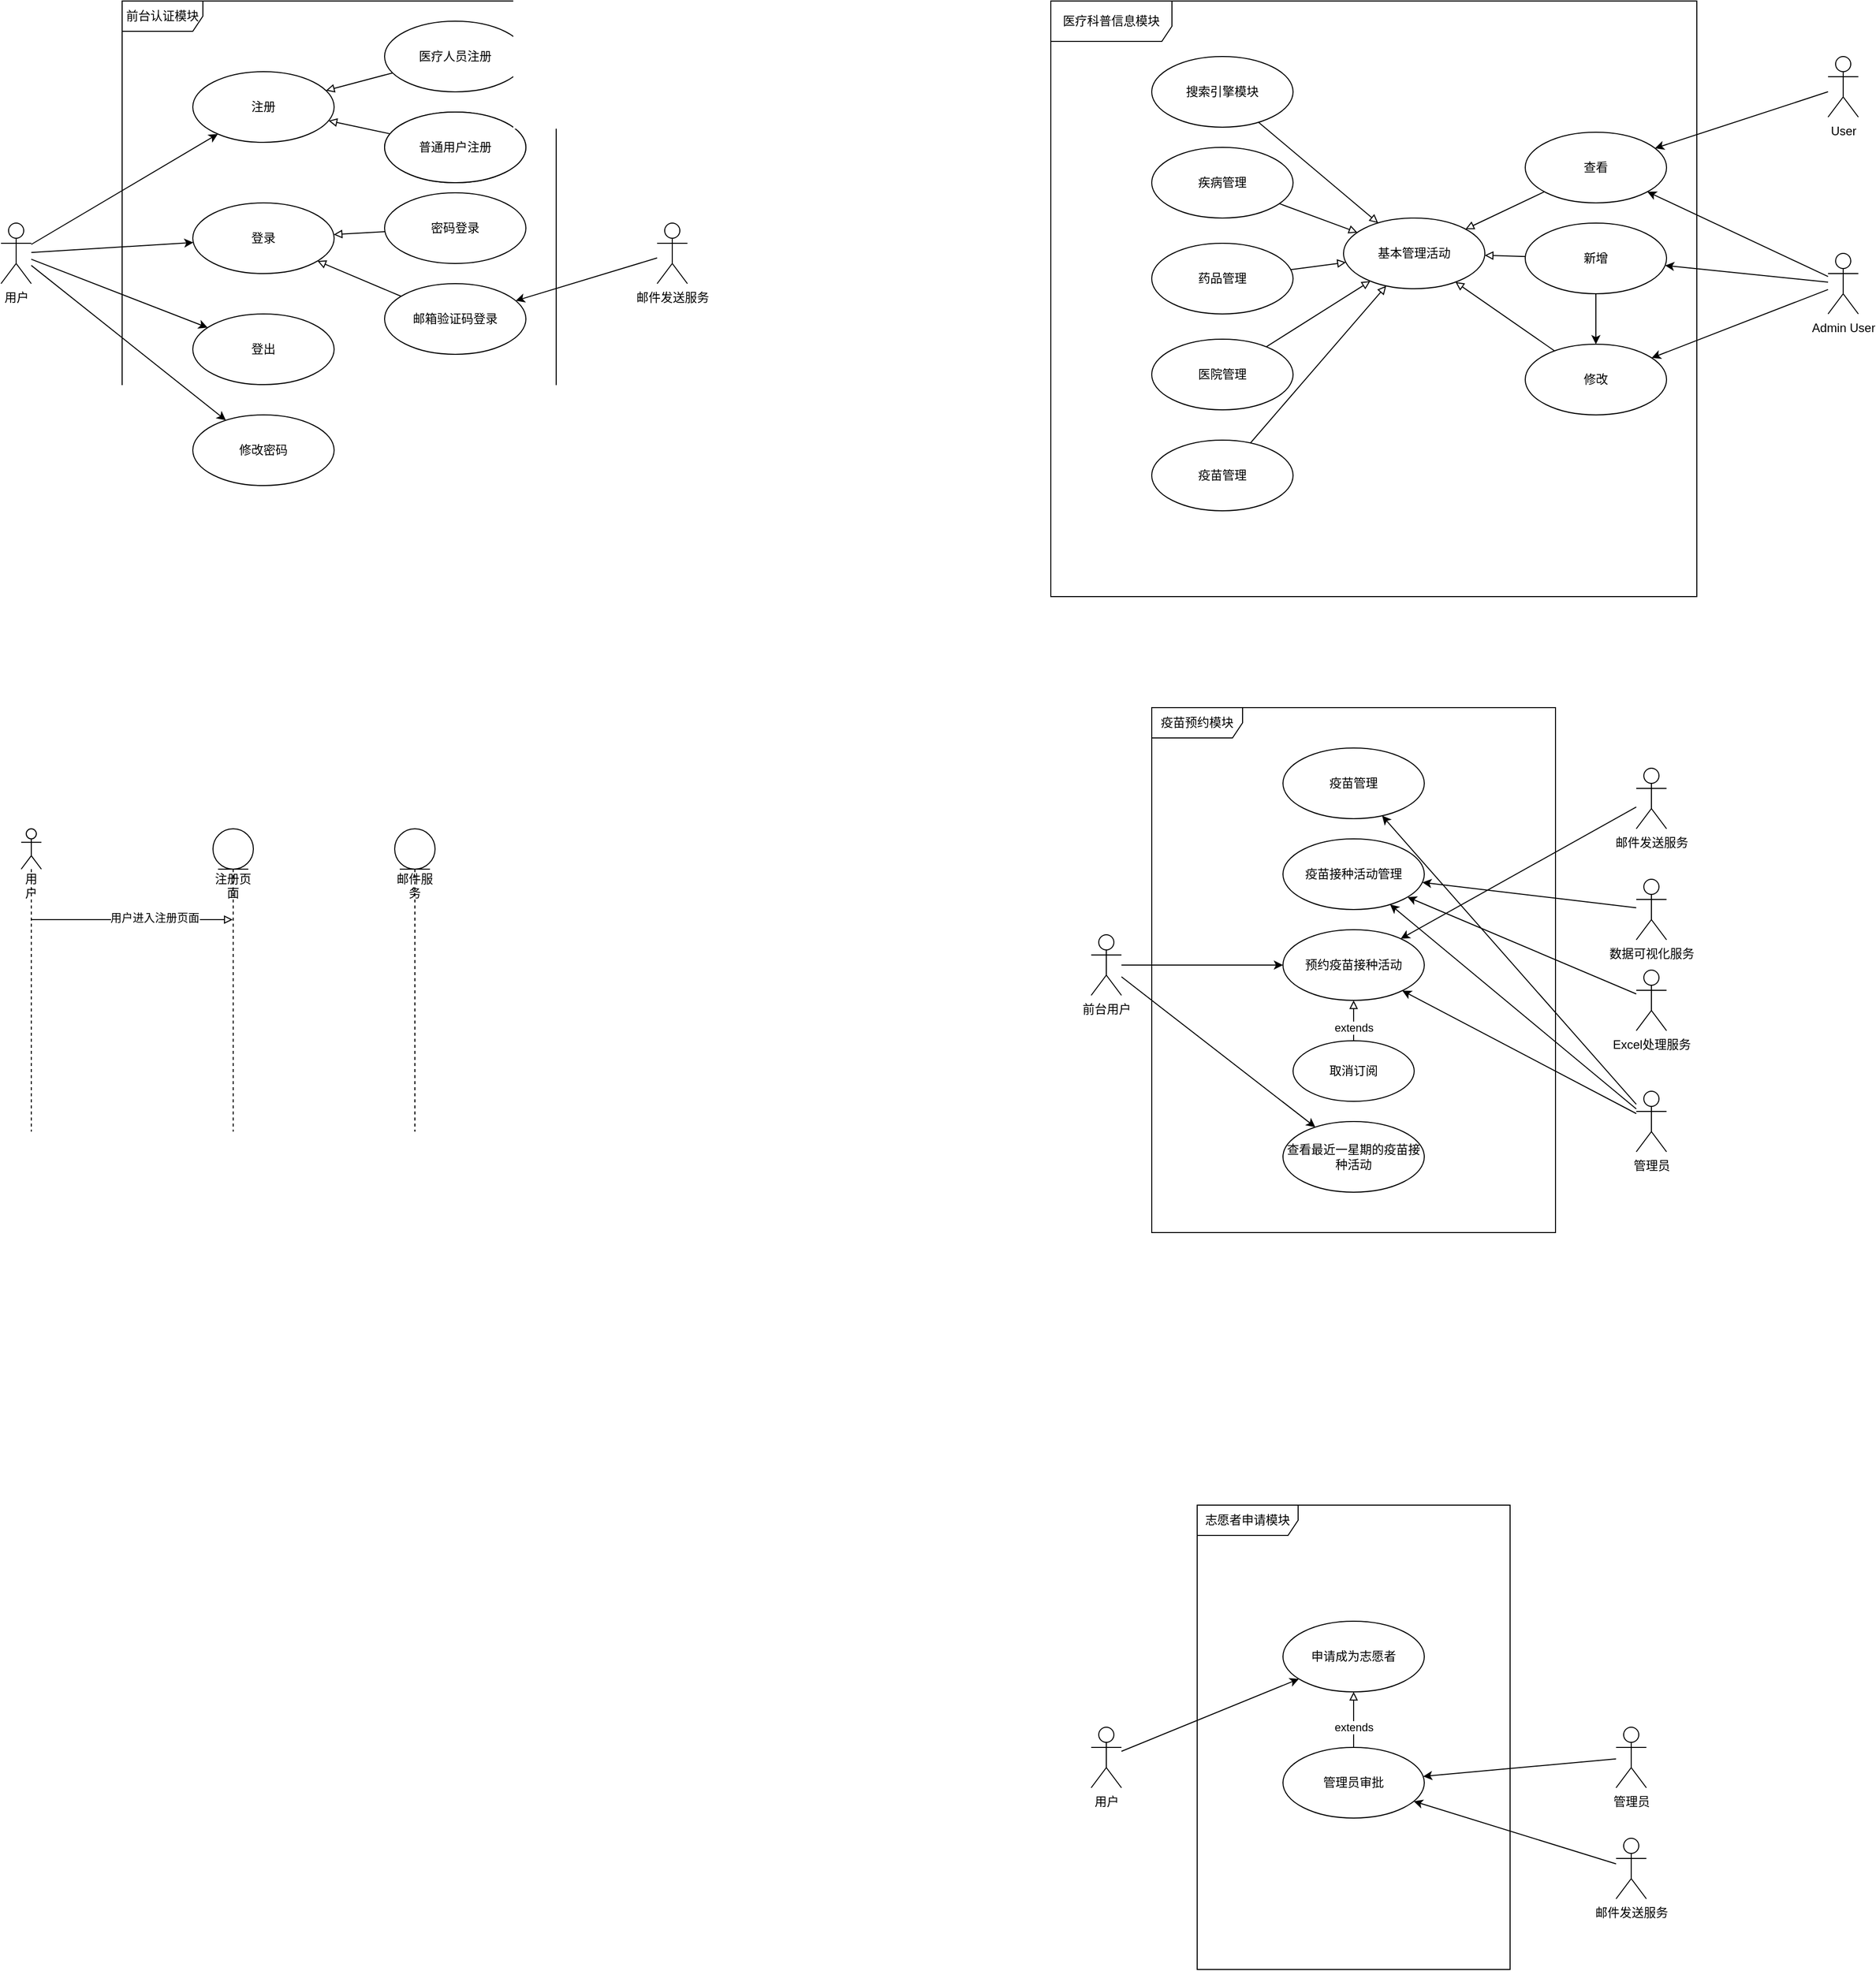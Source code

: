 <mxfile version="16.5.1" type="device"><diagram id="JjqcZy5zOVW6nlWrID1R" name="Page-1"><mxGraphModel dx="1422" dy="861" grid="1" gridSize="10" guides="1" tooltips="1" connect="1" arrows="1" fold="1" page="1" pageScale="1" pageWidth="4681" pageHeight="3300" math="0" shadow="0"><root><mxCell id="0"/><mxCell id="1" parent="0"/><mxCell id="sr4eY9ujLESjCn0VP-ns-10" style="edgeStyle=none;rounded=0;orthogonalLoop=1;jettySize=auto;html=1;endArrow=classic;endFill=1;" parent="1" source="sr4eY9ujLESjCn0VP-ns-1" target="sr4eY9ujLESjCn0VP-ns-4" edge="1"><mxGeometry relative="1" as="geometry"/></mxCell><mxCell id="sr4eY9ujLESjCn0VP-ns-11" style="edgeStyle=none;rounded=0;orthogonalLoop=1;jettySize=auto;html=1;endArrow=classic;endFill=1;" parent="1" source="sr4eY9ujLESjCn0VP-ns-1" target="sr4eY9ujLESjCn0VP-ns-3" edge="1"><mxGeometry relative="1" as="geometry"/></mxCell><mxCell id="sr4eY9ujLESjCn0VP-ns-14" style="edgeStyle=none;rounded=0;orthogonalLoop=1;jettySize=auto;html=1;endArrow=classic;endFill=1;" parent="1" source="sr4eY9ujLESjCn0VP-ns-1" target="sr4eY9ujLESjCn0VP-ns-12" edge="1"><mxGeometry relative="1" as="geometry"/></mxCell><mxCell id="sr4eY9ujLESjCn0VP-ns-15" style="edgeStyle=none;rounded=0;orthogonalLoop=1;jettySize=auto;html=1;endArrow=classic;endFill=1;" parent="1" source="sr4eY9ujLESjCn0VP-ns-1" target="sr4eY9ujLESjCn0VP-ns-13" edge="1"><mxGeometry relative="1" as="geometry"/></mxCell><mxCell id="sr4eY9ujLESjCn0VP-ns-1" value="用户" style="shape=umlActor;verticalLabelPosition=bottom;verticalAlign=top;html=1;" parent="1" vertex="1"><mxGeometry x="860" y="520" width="30" height="60" as="geometry"/></mxCell><mxCell id="sr4eY9ujLESjCn0VP-ns-2" value="前台认证模块" style="shape=umlFrame;whiteSpace=wrap;html=1;width=80;height=30;" parent="1" vertex="1"><mxGeometry x="980" y="300" width="430" height="560" as="geometry"/></mxCell><mxCell id="sr4eY9ujLESjCn0VP-ns-3" value="登录" style="ellipse;whiteSpace=wrap;html=1;" parent="1" vertex="1"><mxGeometry x="1050" y="500" width="140" height="70" as="geometry"/></mxCell><mxCell id="sr4eY9ujLESjCn0VP-ns-4" value="注册" style="ellipse;whiteSpace=wrap;html=1;" parent="1" vertex="1"><mxGeometry x="1050" y="370" width="140" height="70" as="geometry"/></mxCell><mxCell id="sr4eY9ujLESjCn0VP-ns-8" style="edgeStyle=none;rounded=0;orthogonalLoop=1;jettySize=auto;html=1;endArrow=block;endFill=0;" parent="1" source="sr4eY9ujLESjCn0VP-ns-5" target="sr4eY9ujLESjCn0VP-ns-4" edge="1"><mxGeometry relative="1" as="geometry"/></mxCell><mxCell id="sr4eY9ujLESjCn0VP-ns-5" value="医疗人员注册" style="ellipse;whiteSpace=wrap;html=1;" parent="1" vertex="1"><mxGeometry x="1240" y="320" width="140" height="70" as="geometry"/></mxCell><mxCell id="sr4eY9ujLESjCn0VP-ns-9" style="edgeStyle=none;rounded=0;orthogonalLoop=1;jettySize=auto;html=1;endArrow=block;endFill=0;" parent="1" source="sr4eY9ujLESjCn0VP-ns-6" target="sr4eY9ujLESjCn0VP-ns-4" edge="1"><mxGeometry relative="1" as="geometry"/></mxCell><mxCell id="sr4eY9ujLESjCn0VP-ns-6" value="普通用户注册" style="ellipse;whiteSpace=wrap;html=1;" parent="1" vertex="1"><mxGeometry x="1240" y="410" width="140" height="70" as="geometry"/></mxCell><mxCell id="sr4eY9ujLESjCn0VP-ns-12" value="登出" style="ellipse;whiteSpace=wrap;html=1;" parent="1" vertex="1"><mxGeometry x="1050" y="610" width="140" height="70" as="geometry"/></mxCell><mxCell id="sr4eY9ujLESjCn0VP-ns-13" value="修改密码" style="ellipse;whiteSpace=wrap;html=1;" parent="1" vertex="1"><mxGeometry x="1050" y="710" width="140" height="70" as="geometry"/></mxCell><mxCell id="sr4eY9ujLESjCn0VP-ns-19" style="edgeStyle=none;rounded=0;orthogonalLoop=1;jettySize=auto;html=1;endArrow=block;endFill=0;" parent="1" source="sr4eY9ujLESjCn0VP-ns-16" target="sr4eY9ujLESjCn0VP-ns-3" edge="1"><mxGeometry relative="1" as="geometry"/></mxCell><mxCell id="sr4eY9ujLESjCn0VP-ns-16" value="邮箱验证码登录" style="ellipse;whiteSpace=wrap;html=1;" parent="1" vertex="1"><mxGeometry x="1240" y="580" width="140" height="70" as="geometry"/></mxCell><mxCell id="sr4eY9ujLESjCn0VP-ns-18" style="edgeStyle=none;rounded=0;orthogonalLoop=1;jettySize=auto;html=1;endArrow=block;endFill=0;" parent="1" source="sr4eY9ujLESjCn0VP-ns-17" target="sr4eY9ujLESjCn0VP-ns-3" edge="1"><mxGeometry relative="1" as="geometry"/></mxCell><mxCell id="sr4eY9ujLESjCn0VP-ns-17" value="密码登录" style="ellipse;whiteSpace=wrap;html=1;" parent="1" vertex="1"><mxGeometry x="1240" y="490" width="140" height="70" as="geometry"/></mxCell><mxCell id="sr4eY9ujLESjCn0VP-ns-24" style="edgeStyle=none;rounded=0;orthogonalLoop=1;jettySize=auto;html=1;endArrow=block;endFill=0;" parent="1" source="sr4eY9ujLESjCn0VP-ns-21" target="sr4eY9ujLESjCn0VP-ns-23" edge="1"><mxGeometry relative="1" as="geometry"><Array as="points"><mxPoint x="1050" y="1210"/></Array></mxGeometry></mxCell><mxCell id="sr4eY9ujLESjCn0VP-ns-27" value="用户进入注册页面" style="edgeLabel;html=1;align=center;verticalAlign=middle;resizable=0;points=[];" parent="sr4eY9ujLESjCn0VP-ns-24" vertex="1" connectable="0"><mxGeometry x="0.225" y="2" relative="1" as="geometry"><mxPoint as="offset"/></mxGeometry></mxCell><mxCell id="sr4eY9ujLESjCn0VP-ns-21" value="用户" style="shape=umlLifeline;participant=umlActor;perimeter=lifelinePerimeter;whiteSpace=wrap;html=1;container=1;collapsible=0;recursiveResize=0;verticalAlign=top;spacingTop=36;outlineConnect=0;" parent="1" vertex="1"><mxGeometry x="880" y="1120" width="20" height="300" as="geometry"/></mxCell><mxCell id="sr4eY9ujLESjCn0VP-ns-23" value="注册页面" style="shape=umlLifeline;participant=umlEntity;perimeter=lifelinePerimeter;whiteSpace=wrap;html=1;container=1;collapsible=0;recursiveResize=0;verticalAlign=top;spacingTop=36;outlineConnect=0;" parent="1" vertex="1"><mxGeometry x="1070" y="1120" width="40" height="300" as="geometry"/></mxCell><mxCell id="sr4eY9ujLESjCn0VP-ns-29" value="邮件服务" style="shape=umlLifeline;participant=umlEntity;perimeter=lifelinePerimeter;whiteSpace=wrap;html=1;container=1;collapsible=0;recursiveResize=0;verticalAlign=top;spacingTop=36;outlineConnect=0;" parent="1" vertex="1"><mxGeometry x="1250" y="1120" width="40" height="300" as="geometry"/></mxCell><mxCell id="sr4eY9ujLESjCn0VP-ns-32" style="edgeStyle=none;rounded=0;orthogonalLoop=1;jettySize=auto;html=1;endArrow=classic;endFill=1;" parent="1" source="sr4eY9ujLESjCn0VP-ns-30" target="sr4eY9ujLESjCn0VP-ns-16" edge="1"><mxGeometry relative="1" as="geometry"/></mxCell><mxCell id="sr4eY9ujLESjCn0VP-ns-30" value="邮件发送服务" style="shape=umlActor;verticalLabelPosition=bottom;verticalAlign=top;html=1;" parent="1" vertex="1"><mxGeometry x="1510" y="520" width="30" height="60" as="geometry"/></mxCell><mxCell id="sr4eY9ujLESjCn0VP-ns-31" value="普通用户注册" style="ellipse;whiteSpace=wrap;html=1;" parent="1" vertex="1"><mxGeometry x="1240" y="410" width="140" height="70" as="geometry"/></mxCell><mxCell id="sr4eY9ujLESjCn0VP-ns-33" value="医疗科普信息模块" style="shape=umlFrame;whiteSpace=wrap;html=1;width=120;height=40;" parent="1" vertex="1"><mxGeometry x="1900" y="300" width="640" height="590" as="geometry"/></mxCell><mxCell id="sr4eY9ujLESjCn0VP-ns-44" style="edgeStyle=none;rounded=0;orthogonalLoop=1;jettySize=auto;html=1;endArrow=classic;endFill=1;" parent="1" source="sr4eY9ujLESjCn0VP-ns-34" target="sr4eY9ujLESjCn0VP-ns-41" edge="1"><mxGeometry relative="1" as="geometry"/></mxCell><mxCell id="sr4eY9ujLESjCn0VP-ns-45" style="edgeStyle=none;rounded=0;orthogonalLoop=1;jettySize=auto;html=1;endArrow=classic;endFill=1;" parent="1" source="sr4eY9ujLESjCn0VP-ns-34" target="sr4eY9ujLESjCn0VP-ns-42" edge="1"><mxGeometry relative="1" as="geometry"/></mxCell><mxCell id="sr4eY9ujLESjCn0VP-ns-46" style="edgeStyle=none;rounded=0;orthogonalLoop=1;jettySize=auto;html=1;endArrow=classic;endFill=1;" parent="1" source="sr4eY9ujLESjCn0VP-ns-34" target="sr4eY9ujLESjCn0VP-ns-43" edge="1"><mxGeometry relative="1" as="geometry"/></mxCell><mxCell id="sr4eY9ujLESjCn0VP-ns-34" value="Admin User" style="shape=umlActor;verticalLabelPosition=bottom;verticalAlign=top;html=1;" parent="1" vertex="1"><mxGeometry x="2670" y="550" width="30" height="60" as="geometry"/></mxCell><mxCell id="sr4eY9ujLESjCn0VP-ns-48" style="edgeStyle=none;rounded=0;orthogonalLoop=1;jettySize=auto;html=1;endArrow=classic;endFill=1;" parent="1" source="sr4eY9ujLESjCn0VP-ns-35" target="sr4eY9ujLESjCn0VP-ns-43" edge="1"><mxGeometry relative="1" as="geometry"/></mxCell><mxCell id="sr4eY9ujLESjCn0VP-ns-35" value="User" style="shape=umlActor;verticalLabelPosition=bottom;verticalAlign=top;html=1;" parent="1" vertex="1"><mxGeometry x="2670" y="355" width="30" height="60" as="geometry"/></mxCell><mxCell id="sr4eY9ujLESjCn0VP-ns-51" style="edgeStyle=none;rounded=0;orthogonalLoop=1;jettySize=auto;html=1;endArrow=block;endFill=0;" parent="1" source="sr4eY9ujLESjCn0VP-ns-36" target="sr4eY9ujLESjCn0VP-ns-50" edge="1"><mxGeometry relative="1" as="geometry"/></mxCell><mxCell id="sr4eY9ujLESjCn0VP-ns-36" value="搜索引擎模块" style="ellipse;whiteSpace=wrap;html=1;" parent="1" vertex="1"><mxGeometry x="2000" y="355" width="140" height="70" as="geometry"/></mxCell><mxCell id="sr4eY9ujLESjCn0VP-ns-52" style="edgeStyle=none;rounded=0;orthogonalLoop=1;jettySize=auto;html=1;endArrow=block;endFill=0;" parent="1" source="sr4eY9ujLESjCn0VP-ns-37" target="sr4eY9ujLESjCn0VP-ns-50" edge="1"><mxGeometry relative="1" as="geometry"/></mxCell><mxCell id="sr4eY9ujLESjCn0VP-ns-37" value="疾病管理" style="ellipse;whiteSpace=wrap;html=1;" parent="1" vertex="1"><mxGeometry x="2000" y="445" width="140" height="70" as="geometry"/></mxCell><mxCell id="sr4eY9ujLESjCn0VP-ns-53" style="edgeStyle=none;rounded=0;orthogonalLoop=1;jettySize=auto;html=1;endArrow=block;endFill=0;" parent="1" source="sr4eY9ujLESjCn0VP-ns-38" target="sr4eY9ujLESjCn0VP-ns-50" edge="1"><mxGeometry relative="1" as="geometry"/></mxCell><mxCell id="sr4eY9ujLESjCn0VP-ns-38" value="药品管理" style="ellipse;whiteSpace=wrap;html=1;" parent="1" vertex="1"><mxGeometry x="2000" y="540" width="140" height="70" as="geometry"/></mxCell><mxCell id="sr4eY9ujLESjCn0VP-ns-54" style="edgeStyle=none;rounded=0;orthogonalLoop=1;jettySize=auto;html=1;endArrow=block;endFill=0;" parent="1" source="sr4eY9ujLESjCn0VP-ns-39" target="sr4eY9ujLESjCn0VP-ns-50" edge="1"><mxGeometry relative="1" as="geometry"/></mxCell><mxCell id="sr4eY9ujLESjCn0VP-ns-39" value="医院管理" style="ellipse;whiteSpace=wrap;html=1;" parent="1" vertex="1"><mxGeometry x="2000" y="635" width="140" height="70" as="geometry"/></mxCell><mxCell id="sr4eY9ujLESjCn0VP-ns-55" style="edgeStyle=none;rounded=0;orthogonalLoop=1;jettySize=auto;html=1;endArrow=block;endFill=0;" parent="1" source="sr4eY9ujLESjCn0VP-ns-40" target="sr4eY9ujLESjCn0VP-ns-50" edge="1"><mxGeometry relative="1" as="geometry"/></mxCell><mxCell id="sr4eY9ujLESjCn0VP-ns-40" value="疫苗管理" style="ellipse;whiteSpace=wrap;html=1;" parent="1" vertex="1"><mxGeometry x="2000" y="735" width="140" height="70" as="geometry"/></mxCell><mxCell id="sr4eY9ujLESjCn0VP-ns-49" value="" style="edgeStyle=none;rounded=0;orthogonalLoop=1;jettySize=auto;html=1;endArrow=classic;endFill=1;" parent="1" source="sr4eY9ujLESjCn0VP-ns-41" target="sr4eY9ujLESjCn0VP-ns-42" edge="1"><mxGeometry relative="1" as="geometry"/></mxCell><mxCell id="sr4eY9ujLESjCn0VP-ns-57" style="edgeStyle=none;rounded=0;orthogonalLoop=1;jettySize=auto;html=1;endArrow=block;endFill=0;" parent="1" source="sr4eY9ujLESjCn0VP-ns-41" target="sr4eY9ujLESjCn0VP-ns-50" edge="1"><mxGeometry relative="1" as="geometry"/></mxCell><mxCell id="sr4eY9ujLESjCn0VP-ns-41" value="新增" style="ellipse;whiteSpace=wrap;html=1;" parent="1" vertex="1"><mxGeometry x="2370" y="520" width="140" height="70" as="geometry"/></mxCell><mxCell id="sr4eY9ujLESjCn0VP-ns-58" style="edgeStyle=none;rounded=0;orthogonalLoop=1;jettySize=auto;html=1;endArrow=block;endFill=0;" parent="1" source="sr4eY9ujLESjCn0VP-ns-42" target="sr4eY9ujLESjCn0VP-ns-50" edge="1"><mxGeometry relative="1" as="geometry"/></mxCell><mxCell id="sr4eY9ujLESjCn0VP-ns-42" value="修改" style="ellipse;whiteSpace=wrap;html=1;" parent="1" vertex="1"><mxGeometry x="2370" y="640" width="140" height="70" as="geometry"/></mxCell><mxCell id="sr4eY9ujLESjCn0VP-ns-56" style="edgeStyle=none;rounded=0;orthogonalLoop=1;jettySize=auto;html=1;endArrow=block;endFill=0;" parent="1" source="sr4eY9ujLESjCn0VP-ns-43" target="sr4eY9ujLESjCn0VP-ns-50" edge="1"><mxGeometry relative="1" as="geometry"/></mxCell><mxCell id="sr4eY9ujLESjCn0VP-ns-43" value="查看" style="ellipse;whiteSpace=wrap;html=1;" parent="1" vertex="1"><mxGeometry x="2370" y="430" width="140" height="70" as="geometry"/></mxCell><mxCell id="_3muCWXEOFgseJT0r0_9-1" value="疫苗预约模块" style="shape=umlFrame;whiteSpace=wrap;html=1;width=90;height=30;" vertex="1" parent="1"><mxGeometry x="2000" y="1000" width="400" height="520" as="geometry"/></mxCell><mxCell id="sr4eY9ujLESjCn0VP-ns-50" value="基本管理活动" style="ellipse;whiteSpace=wrap;html=1;" parent="1" vertex="1"><mxGeometry x="2190" y="515" width="140" height="70" as="geometry"/></mxCell><mxCell id="_3muCWXEOFgseJT0r0_9-2" value="预约疫苗接种活动" style="ellipse;whiteSpace=wrap;html=1;" vertex="1" parent="1"><mxGeometry x="2130" y="1220" width="140" height="70" as="geometry"/></mxCell><mxCell id="_3muCWXEOFgseJT0r0_9-3" value="查看最近一星期的疫苗接种活动" style="ellipse;whiteSpace=wrap;html=1;" vertex="1" parent="1"><mxGeometry x="2130" y="1410" width="140" height="70" as="geometry"/></mxCell><mxCell id="_3muCWXEOFgseJT0r0_9-4" value="疫苗接种活动管理" style="ellipse;whiteSpace=wrap;html=1;" vertex="1" parent="1"><mxGeometry x="2130" y="1130" width="140" height="70" as="geometry"/></mxCell><mxCell id="_3muCWXEOFgseJT0r0_9-10" style="edgeStyle=none;rounded=0;orthogonalLoop=1;jettySize=auto;html=1;" edge="1" parent="1" source="_3muCWXEOFgseJT0r0_9-5" target="_3muCWXEOFgseJT0r0_9-2"><mxGeometry relative="1" as="geometry"/></mxCell><mxCell id="_3muCWXEOFgseJT0r0_9-5" value="邮件发送服务" style="shape=umlActor;verticalLabelPosition=bottom;verticalAlign=top;html=1;" vertex="1" parent="1"><mxGeometry x="2480" y="1060" width="30" height="60" as="geometry"/></mxCell><mxCell id="_3muCWXEOFgseJT0r0_9-11" style="edgeStyle=none;rounded=0;orthogonalLoop=1;jettySize=auto;html=1;" edge="1" parent="1" source="_3muCWXEOFgseJT0r0_9-6" target="_3muCWXEOFgseJT0r0_9-2"><mxGeometry relative="1" as="geometry"/></mxCell><mxCell id="_3muCWXEOFgseJT0r0_9-13" style="edgeStyle=none;rounded=0;orthogonalLoop=1;jettySize=auto;html=1;" edge="1" parent="1" source="_3muCWXEOFgseJT0r0_9-6" target="_3muCWXEOFgseJT0r0_9-4"><mxGeometry relative="1" as="geometry"/></mxCell><mxCell id="_3muCWXEOFgseJT0r0_9-15" style="edgeStyle=none;rounded=0;orthogonalLoop=1;jettySize=auto;html=1;" edge="1" parent="1" source="_3muCWXEOFgseJT0r0_9-6" target="_3muCWXEOFgseJT0r0_9-14"><mxGeometry relative="1" as="geometry"/></mxCell><mxCell id="_3muCWXEOFgseJT0r0_9-6" value="管理员" style="shape=umlActor;verticalLabelPosition=bottom;verticalAlign=top;html=1;" vertex="1" parent="1"><mxGeometry x="2480" y="1380" width="30" height="60" as="geometry"/></mxCell><mxCell id="_3muCWXEOFgseJT0r0_9-8" style="rounded=0;orthogonalLoop=1;jettySize=auto;html=1;" edge="1" parent="1" source="_3muCWXEOFgseJT0r0_9-7" target="_3muCWXEOFgseJT0r0_9-2"><mxGeometry relative="1" as="geometry"/></mxCell><mxCell id="_3muCWXEOFgseJT0r0_9-12" style="edgeStyle=none;rounded=0;orthogonalLoop=1;jettySize=auto;html=1;" edge="1" parent="1" source="_3muCWXEOFgseJT0r0_9-7" target="_3muCWXEOFgseJT0r0_9-3"><mxGeometry relative="1" as="geometry"/></mxCell><mxCell id="_3muCWXEOFgseJT0r0_9-7" value="前台用户" style="shape=umlActor;verticalLabelPosition=bottom;verticalAlign=top;html=1;" vertex="1" parent="1"><mxGeometry x="1940" y="1225" width="30" height="60" as="geometry"/></mxCell><mxCell id="_3muCWXEOFgseJT0r0_9-14" value="疫苗管理" style="ellipse;whiteSpace=wrap;html=1;" vertex="1" parent="1"><mxGeometry x="2130" y="1040" width="140" height="70" as="geometry"/></mxCell><mxCell id="_3muCWXEOFgseJT0r0_9-17" style="edgeStyle=none;rounded=0;orthogonalLoop=1;jettySize=auto;html=1;" edge="1" parent="1" source="_3muCWXEOFgseJT0r0_9-16" target="_3muCWXEOFgseJT0r0_9-4"><mxGeometry relative="1" as="geometry"/></mxCell><mxCell id="_3muCWXEOFgseJT0r0_9-16" value="数据可视化服务" style="shape=umlActor;verticalLabelPosition=bottom;verticalAlign=top;html=1;" vertex="1" parent="1"><mxGeometry x="2480" y="1170" width="30" height="60" as="geometry"/></mxCell><mxCell id="_3muCWXEOFgseJT0r0_9-21" style="edgeStyle=none;rounded=0;orthogonalLoop=1;jettySize=auto;html=1;" edge="1" parent="1" source="_3muCWXEOFgseJT0r0_9-20" target="_3muCWXEOFgseJT0r0_9-4"><mxGeometry relative="1" as="geometry"/></mxCell><mxCell id="_3muCWXEOFgseJT0r0_9-20" value="Excel处理服务" style="shape=umlActor;verticalLabelPosition=bottom;verticalAlign=top;html=1;" vertex="1" parent="1"><mxGeometry x="2480" y="1260" width="30" height="60" as="geometry"/></mxCell><mxCell id="_3muCWXEOFgseJT0r0_9-25" style="edgeStyle=none;rounded=0;orthogonalLoop=1;jettySize=auto;html=1;endArrow=block;endFill=0;" edge="1" parent="1" source="_3muCWXEOFgseJT0r0_9-23" target="_3muCWXEOFgseJT0r0_9-2"><mxGeometry relative="1" as="geometry"/></mxCell><mxCell id="_3muCWXEOFgseJT0r0_9-26" value="extends" style="edgeLabel;html=1;align=center;verticalAlign=middle;resizable=0;points=[];" vertex="1" connectable="0" parent="_3muCWXEOFgseJT0r0_9-25"><mxGeometry x="0.871" y="-1" relative="1" as="geometry"><mxPoint x="-1" y="24" as="offset"/></mxGeometry></mxCell><mxCell id="_3muCWXEOFgseJT0r0_9-23" value="取消订阅" style="ellipse;whiteSpace=wrap;html=1;" vertex="1" parent="1"><mxGeometry x="2140" y="1330" width="120" height="60" as="geometry"/></mxCell><mxCell id="_3muCWXEOFgseJT0r0_9-27" value="志愿者申请模块" style="shape=umlFrame;whiteSpace=wrap;html=1;width=100;height=30;" vertex="1" parent="1"><mxGeometry x="2045" y="1790" width="310" height="460" as="geometry"/></mxCell><mxCell id="_3muCWXEOFgseJT0r0_9-28" value="申请成为志愿者" style="ellipse;whiteSpace=wrap;html=1;" vertex="1" parent="1"><mxGeometry x="2130" y="1905" width="140" height="70" as="geometry"/></mxCell><mxCell id="_3muCWXEOFgseJT0r0_9-33" style="edgeStyle=none;rounded=0;orthogonalLoop=1;jettySize=auto;html=1;endArrow=block;endFill=0;" edge="1" parent="1" source="_3muCWXEOFgseJT0r0_9-29" target="_3muCWXEOFgseJT0r0_9-28"><mxGeometry relative="1" as="geometry"/></mxCell><mxCell id="_3muCWXEOFgseJT0r0_9-34" value="extends" style="edgeLabel;html=1;align=center;verticalAlign=middle;resizable=0;points=[];" vertex="1" connectable="0" parent="_3muCWXEOFgseJT0r0_9-33"><mxGeometry x="0.382" y="3" relative="1" as="geometry"><mxPoint x="3" y="18" as="offset"/></mxGeometry></mxCell><mxCell id="_3muCWXEOFgseJT0r0_9-29" value="管理员审批" style="ellipse;whiteSpace=wrap;html=1;" vertex="1" parent="1"><mxGeometry x="2130" y="2030" width="140" height="70" as="geometry"/></mxCell><mxCell id="_3muCWXEOFgseJT0r0_9-35" style="edgeStyle=none;rounded=0;orthogonalLoop=1;jettySize=auto;html=1;endArrow=classic;endFill=1;" edge="1" parent="1" source="_3muCWXEOFgseJT0r0_9-30" target="_3muCWXEOFgseJT0r0_9-28"><mxGeometry relative="1" as="geometry"/></mxCell><mxCell id="_3muCWXEOFgseJT0r0_9-30" value="用户" style="shape=umlActor;verticalLabelPosition=bottom;verticalAlign=top;html=1;" vertex="1" parent="1"><mxGeometry x="1940" y="2010" width="30" height="60" as="geometry"/></mxCell><mxCell id="_3muCWXEOFgseJT0r0_9-36" style="edgeStyle=none;rounded=0;orthogonalLoop=1;jettySize=auto;html=1;endArrow=classic;endFill=1;" edge="1" parent="1" source="_3muCWXEOFgseJT0r0_9-31" target="_3muCWXEOFgseJT0r0_9-29"><mxGeometry relative="1" as="geometry"/></mxCell><mxCell id="_3muCWXEOFgseJT0r0_9-31" value="管理员" style="shape=umlActor;verticalLabelPosition=bottom;verticalAlign=top;html=1;" vertex="1" parent="1"><mxGeometry x="2460" y="2010" width="30" height="60" as="geometry"/></mxCell><mxCell id="_3muCWXEOFgseJT0r0_9-37" style="edgeStyle=none;rounded=0;orthogonalLoop=1;jettySize=auto;html=1;endArrow=classic;endFill=1;" edge="1" parent="1" source="_3muCWXEOFgseJT0r0_9-32" target="_3muCWXEOFgseJT0r0_9-29"><mxGeometry relative="1" as="geometry"/></mxCell><mxCell id="_3muCWXEOFgseJT0r0_9-32" value="邮件发送服务" style="shape=umlActor;verticalLabelPosition=bottom;verticalAlign=top;html=1;" vertex="1" parent="1"><mxGeometry x="2460" y="2120" width="30" height="60" as="geometry"/></mxCell></root></mxGraphModel></diagram></mxfile>